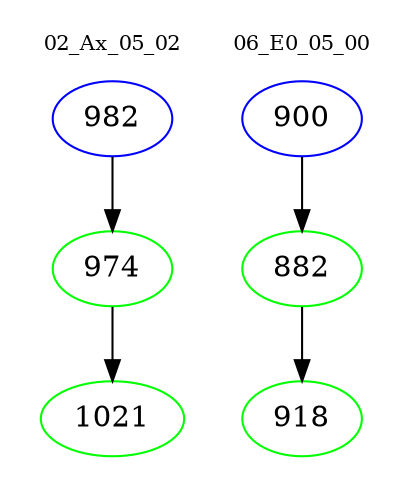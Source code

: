digraph{
subgraph cluster_0 {
color = white
label = "02_Ax_05_02";
fontsize=10;
T0_982 [label="982", color="blue"]
T0_982 -> T0_974 [color="black"]
T0_974 [label="974", color="green"]
T0_974 -> T0_1021 [color="black"]
T0_1021 [label="1021", color="green"]
}
subgraph cluster_1 {
color = white
label = "06_E0_05_00";
fontsize=10;
T1_900 [label="900", color="blue"]
T1_900 -> T1_882 [color="black"]
T1_882 [label="882", color="green"]
T1_882 -> T1_918 [color="black"]
T1_918 [label="918", color="green"]
}
}
